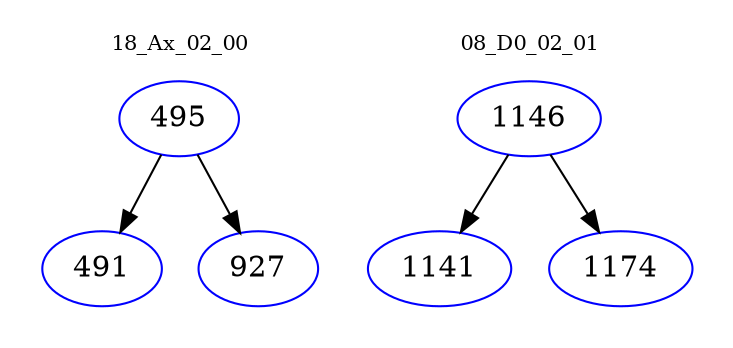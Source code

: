 digraph{
subgraph cluster_0 {
color = white
label = "18_Ax_02_00";
fontsize=10;
T0_495 [label="495", color="blue"]
T0_495 -> T0_491 [color="black"]
T0_491 [label="491", color="blue"]
T0_495 -> T0_927 [color="black"]
T0_927 [label="927", color="blue"]
}
subgraph cluster_1 {
color = white
label = "08_D0_02_01";
fontsize=10;
T1_1146 [label="1146", color="blue"]
T1_1146 -> T1_1141 [color="black"]
T1_1141 [label="1141", color="blue"]
T1_1146 -> T1_1174 [color="black"]
T1_1174 [label="1174", color="blue"]
}
}
